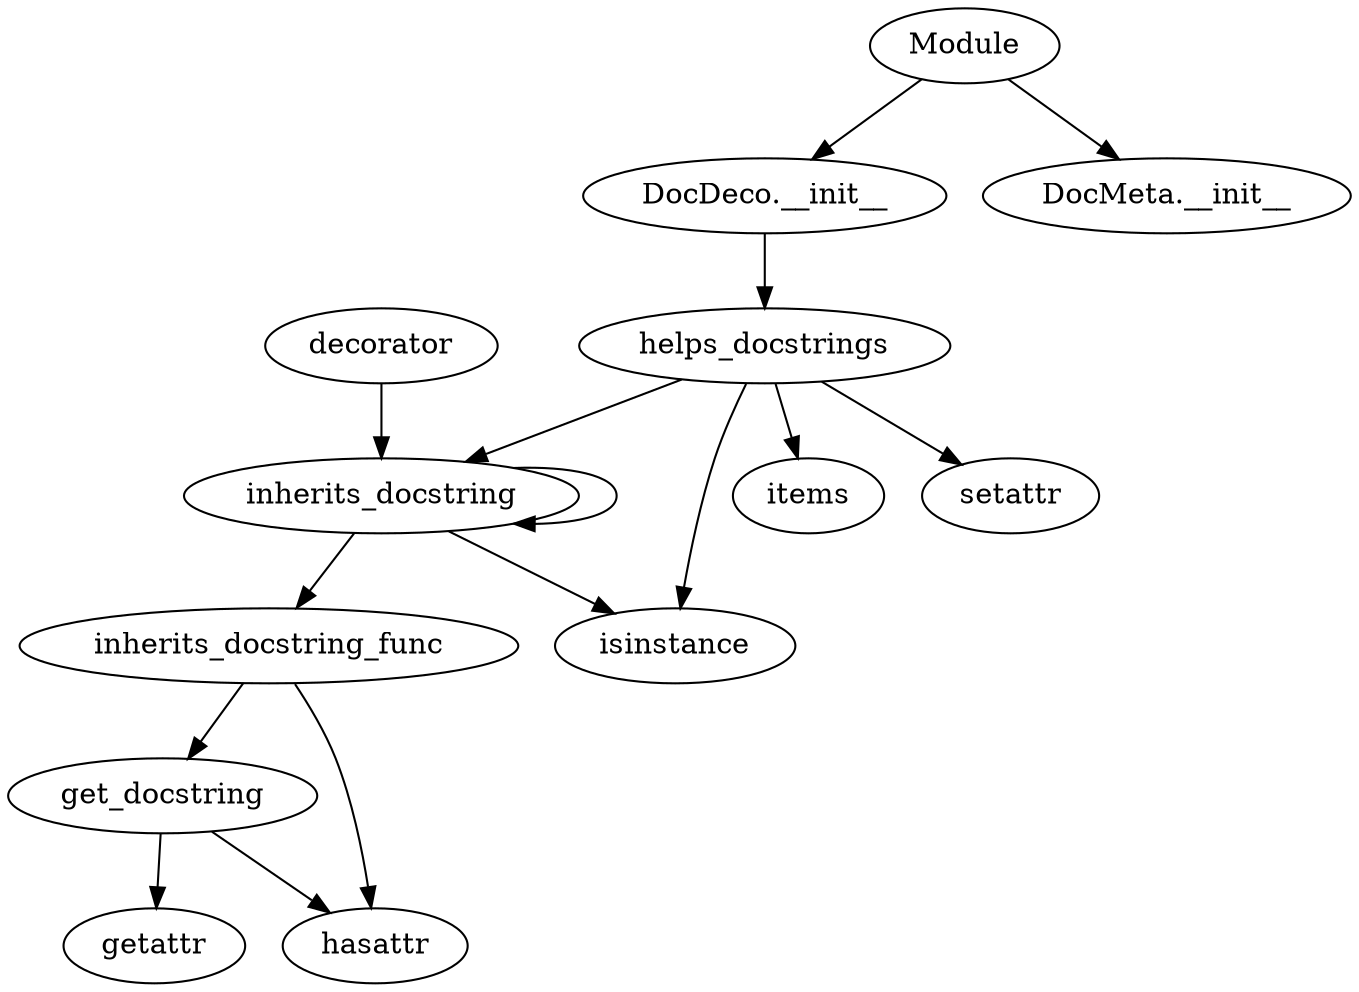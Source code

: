 digraph  {
get_docstring;
getattr;
hasattr;
inherits_docstring_func;
decorator;
inherits_docstring;
isinstance;
helps_docstrings;
items;
setattr;
Module;
"DocDeco.__init__";
"DocMeta.__init__";
get_docstring -> getattr;
get_docstring -> hasattr;
inherits_docstring_func -> get_docstring;
inherits_docstring_func -> hasattr;
decorator -> inherits_docstring;
inherits_docstring -> isinstance;
inherits_docstring -> inherits_docstring;
inherits_docstring -> inherits_docstring_func;
helps_docstrings -> items;
helps_docstrings -> isinstance;
helps_docstrings -> inherits_docstring;
helps_docstrings -> setattr;
Module -> "DocDeco.__init__";
Module -> "DocMeta.__init__";
"DocDeco.__init__" -> helps_docstrings;
}
